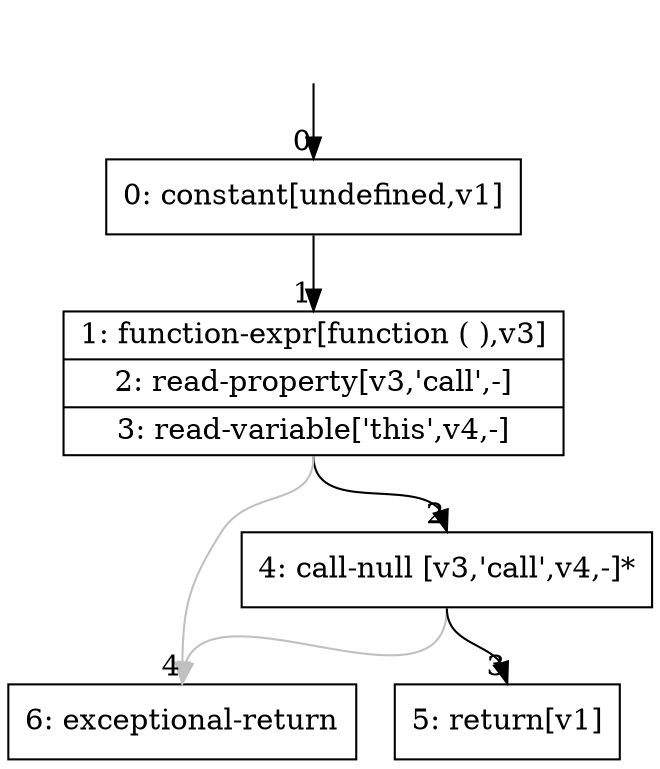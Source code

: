 digraph {
rankdir="TD"
BB_entry0[shape=none,label=""];
BB_entry0 -> BB0 [tailport=s, headport=n, headlabel="    0"]
BB0 [shape=record label="{0: constant[undefined,v1]}" ] 
BB0 -> BB1 [tailport=s, headport=n, headlabel="      1"]
BB1 [shape=record label="{1: function-expr[function ( ),v3]|2: read-property[v3,'call',-]|3: read-variable['this',v4,-]}" ] 
BB1 -> BB2 [tailport=s, headport=n, headlabel="      2"]
BB1 -> BB4 [tailport=s, headport=n, color=gray, headlabel="      4"]
BB2 [shape=record label="{4: call-null [v3,'call',v4,-]*}" ] 
BB2 -> BB3 [tailport=s, headport=n, headlabel="      3"]
BB2 -> BB4 [tailport=s, headport=n, color=gray]
BB3 [shape=record label="{5: return[v1]}" ] 
BB4 [shape=record label="{6: exceptional-return}" ] 
//#$~ 1
}
